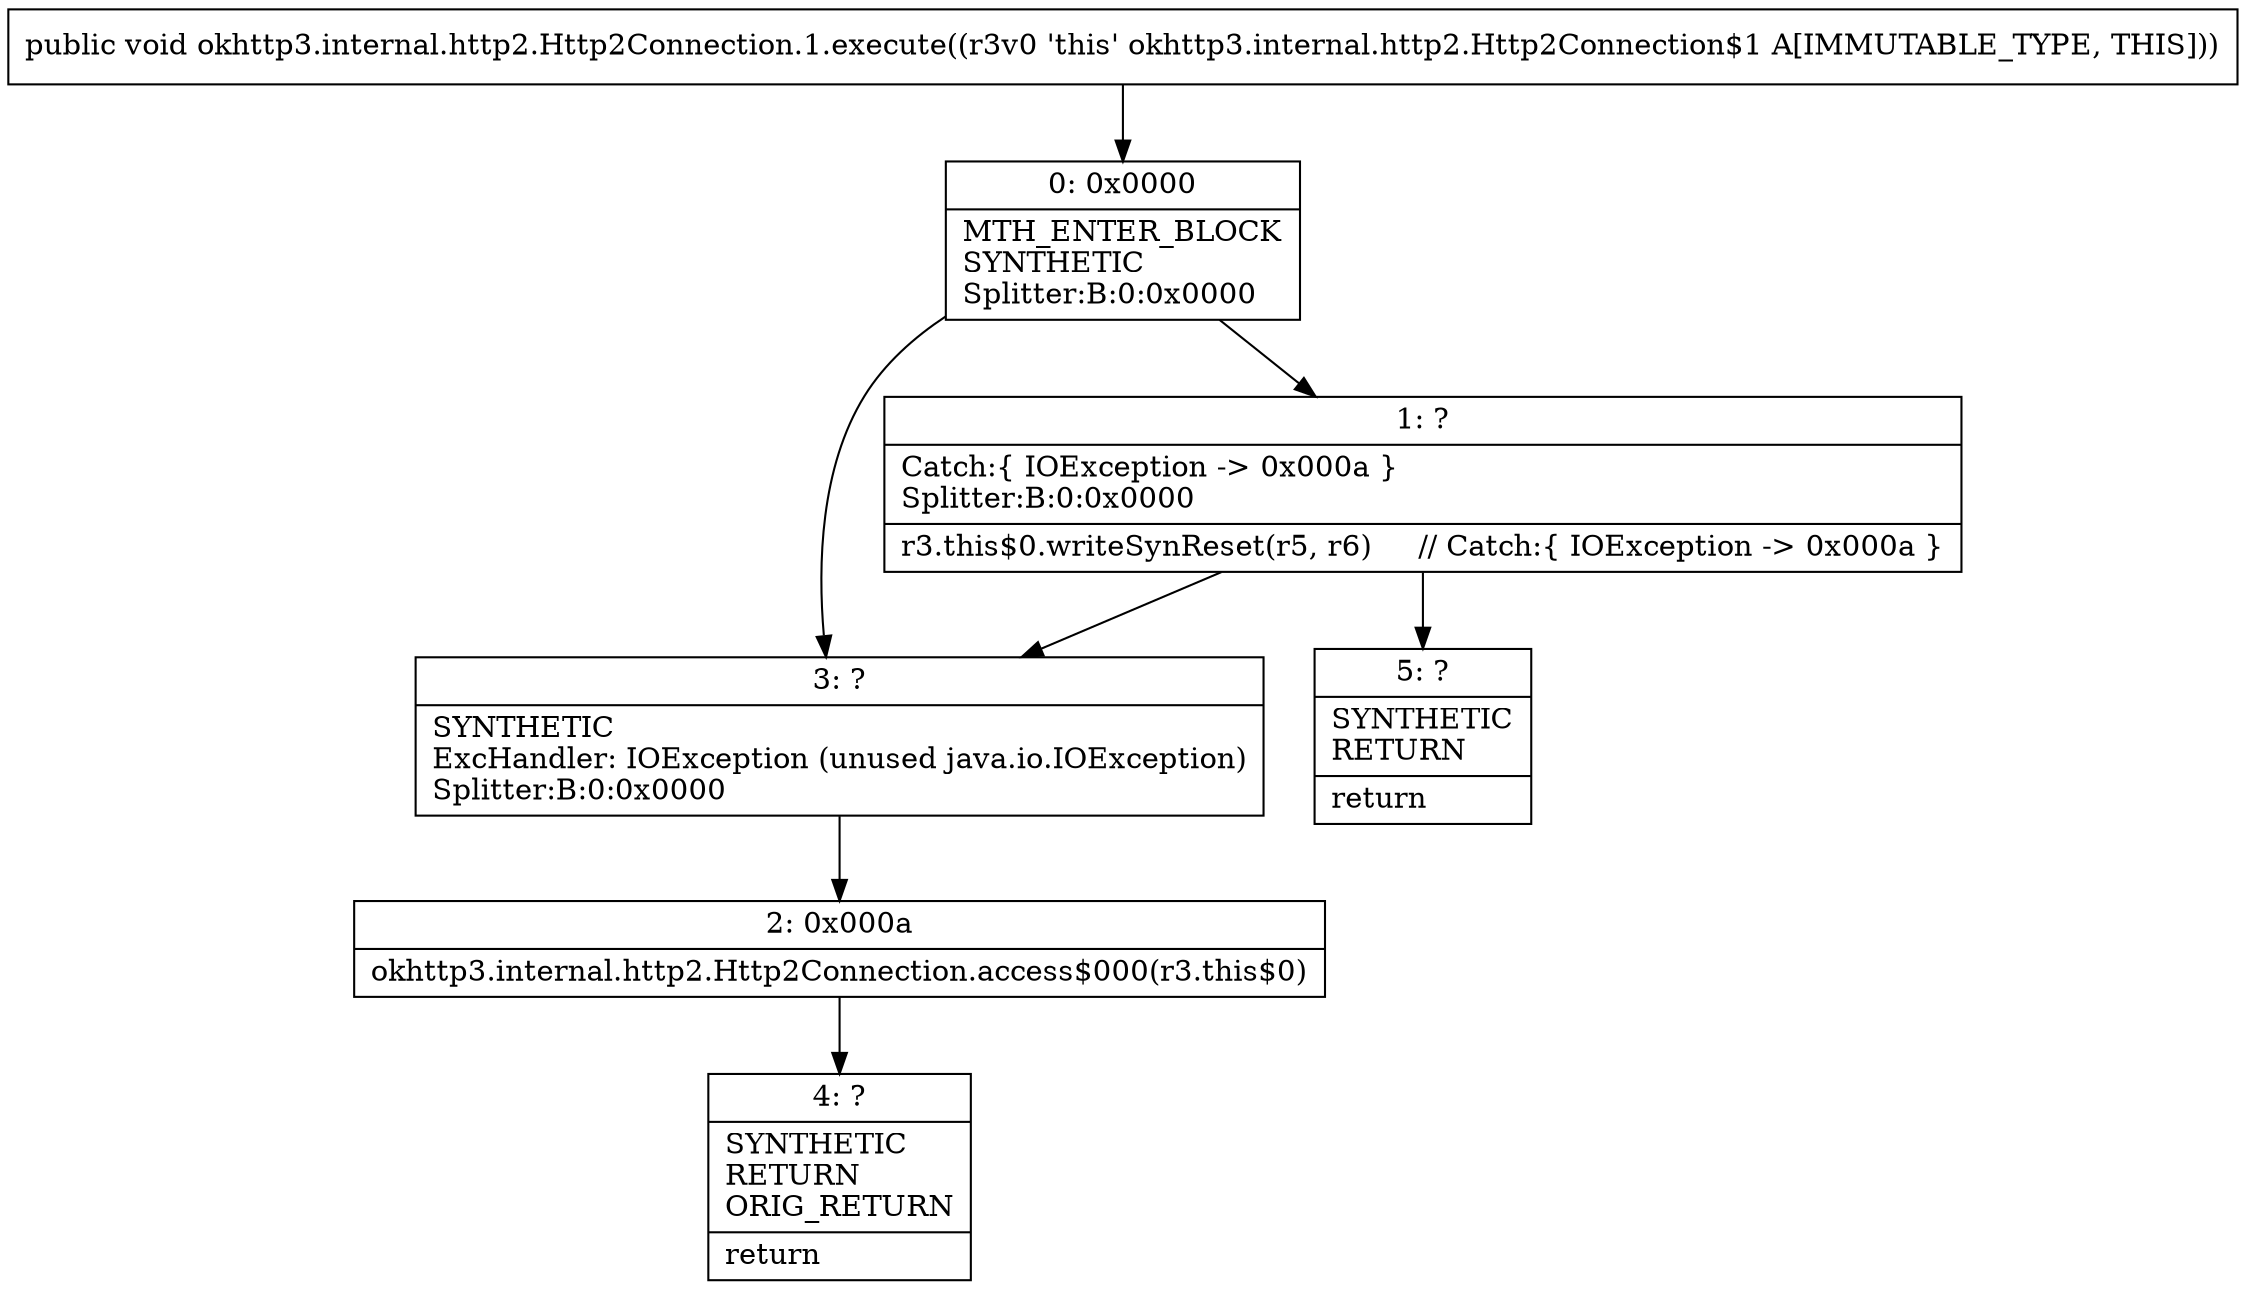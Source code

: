 digraph "CFG forokhttp3.internal.http2.Http2Connection.1.execute()V" {
Node_0 [shape=record,label="{0\:\ 0x0000|MTH_ENTER_BLOCK\lSYNTHETIC\lSplitter:B:0:0x0000\l}"];
Node_1 [shape=record,label="{1\:\ ?|Catch:\{ IOException \-\> 0x000a \}\lSplitter:B:0:0x0000\l|r3.this$0.writeSynReset(r5, r6)     \/\/ Catch:\{ IOException \-\> 0x000a \}\l}"];
Node_2 [shape=record,label="{2\:\ 0x000a|okhttp3.internal.http2.Http2Connection.access$000(r3.this$0)\l}"];
Node_3 [shape=record,label="{3\:\ ?|SYNTHETIC\lExcHandler: IOException (unused java.io.IOException)\lSplitter:B:0:0x0000\l}"];
Node_4 [shape=record,label="{4\:\ ?|SYNTHETIC\lRETURN\lORIG_RETURN\l|return\l}"];
Node_5 [shape=record,label="{5\:\ ?|SYNTHETIC\lRETURN\l|return\l}"];
MethodNode[shape=record,label="{public void okhttp3.internal.http2.Http2Connection.1.execute((r3v0 'this' okhttp3.internal.http2.Http2Connection$1 A[IMMUTABLE_TYPE, THIS])) }"];
MethodNode -> Node_0;
Node_0 -> Node_1;
Node_0 -> Node_3;
Node_1 -> Node_3;
Node_1 -> Node_5;
Node_2 -> Node_4;
Node_3 -> Node_2;
}

